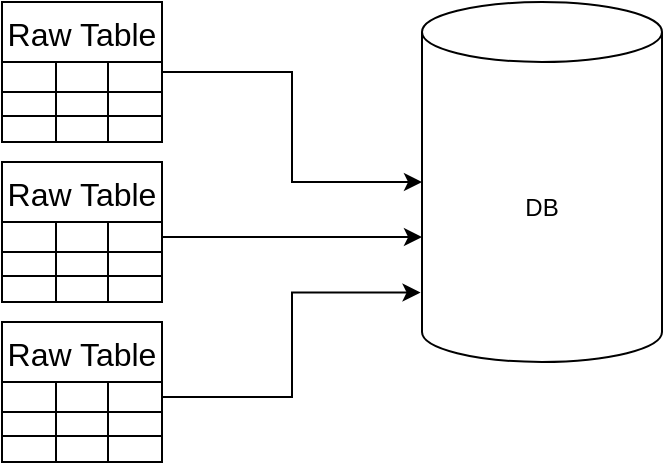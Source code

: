 <mxfile version="21.2.9" type="github">
  <diagram name="Page-1" id="itXvB60ISjNfNaF0H8Bf">
    <mxGraphModel dx="1008" dy="646" grid="1" gridSize="10" guides="1" tooltips="1" connect="1" arrows="1" fold="1" page="1" pageScale="1" pageWidth="850" pageHeight="1100" math="0" shadow="0">
      <root>
        <mxCell id="0" />
        <mxCell id="1" parent="0" />
        <mxCell id="gFEelxLtCZG7aMDX4lq9-1" value="DB" style="shape=cylinder3;whiteSpace=wrap;html=1;boundedLbl=1;backgroundOutline=1;size=15;" vertex="1" parent="1">
          <mxGeometry x="250" y="40" width="120" height="180" as="geometry" />
        </mxCell>
        <mxCell id="gFEelxLtCZG7aMDX4lq9-72" value="" style="edgeStyle=orthogonalEdgeStyle;rounded=0;orthogonalLoop=1;jettySize=auto;html=1;entryX=0;entryY=0.5;entryDx=0;entryDy=0;entryPerimeter=0;" edge="1" parent="1" source="gFEelxLtCZG7aMDX4lq9-28" target="gFEelxLtCZG7aMDX4lq9-1">
          <mxGeometry relative="1" as="geometry">
            <mxPoint x="180" y="75" as="targetPoint" />
          </mxGeometry>
        </mxCell>
        <mxCell id="gFEelxLtCZG7aMDX4lq9-28" value="Raw Table" style="shape=table;startSize=30;container=1;collapsible=0;childLayout=tableLayout;strokeColor=default;fontSize=16;" vertex="1" parent="1">
          <mxGeometry x="40" y="40" width="80" height="70" as="geometry" />
        </mxCell>
        <mxCell id="gFEelxLtCZG7aMDX4lq9-29" value="" style="shape=tableRow;horizontal=0;startSize=0;swimlaneHead=0;swimlaneBody=0;strokeColor=inherit;top=0;left=0;bottom=0;right=0;collapsible=0;dropTarget=0;fillColor=none;points=[[0,0.5],[1,0.5]];portConstraint=eastwest;fontSize=16;" vertex="1" parent="gFEelxLtCZG7aMDX4lq9-28">
          <mxGeometry y="30" width="80" height="15" as="geometry" />
        </mxCell>
        <mxCell id="gFEelxLtCZG7aMDX4lq9-30" value="" style="shape=partialRectangle;html=1;whiteSpace=wrap;connectable=0;strokeColor=inherit;overflow=hidden;fillColor=none;top=0;left=0;bottom=0;right=0;pointerEvents=1;fontSize=16;" vertex="1" parent="gFEelxLtCZG7aMDX4lq9-29">
          <mxGeometry width="27" height="15" as="geometry">
            <mxRectangle width="27" height="15" as="alternateBounds" />
          </mxGeometry>
        </mxCell>
        <mxCell id="gFEelxLtCZG7aMDX4lq9-31" value="" style="shape=partialRectangle;html=1;whiteSpace=wrap;connectable=0;strokeColor=inherit;overflow=hidden;fillColor=none;top=0;left=0;bottom=0;right=0;pointerEvents=1;fontSize=16;" vertex="1" parent="gFEelxLtCZG7aMDX4lq9-29">
          <mxGeometry x="27" width="26" height="15" as="geometry">
            <mxRectangle width="26" height="15" as="alternateBounds" />
          </mxGeometry>
        </mxCell>
        <mxCell id="gFEelxLtCZG7aMDX4lq9-32" value="" style="shape=partialRectangle;html=1;whiteSpace=wrap;connectable=0;strokeColor=inherit;overflow=hidden;fillColor=none;top=0;left=0;bottom=0;right=0;pointerEvents=1;fontSize=16;" vertex="1" parent="gFEelxLtCZG7aMDX4lq9-29">
          <mxGeometry x="53" width="27" height="15" as="geometry">
            <mxRectangle width="27" height="15" as="alternateBounds" />
          </mxGeometry>
        </mxCell>
        <mxCell id="gFEelxLtCZG7aMDX4lq9-33" value="" style="shape=tableRow;horizontal=0;startSize=0;swimlaneHead=0;swimlaneBody=0;strokeColor=inherit;top=0;left=0;bottom=0;right=0;collapsible=0;dropTarget=0;fillColor=none;points=[[0,0.5],[1,0.5]];portConstraint=eastwest;fontSize=16;" vertex="1" parent="gFEelxLtCZG7aMDX4lq9-28">
          <mxGeometry y="45" width="80" height="12" as="geometry" />
        </mxCell>
        <mxCell id="gFEelxLtCZG7aMDX4lq9-34" value="" style="shape=partialRectangle;html=1;whiteSpace=wrap;connectable=0;strokeColor=inherit;overflow=hidden;fillColor=none;top=0;left=0;bottom=0;right=0;pointerEvents=1;fontSize=16;" vertex="1" parent="gFEelxLtCZG7aMDX4lq9-33">
          <mxGeometry width="27" height="12" as="geometry">
            <mxRectangle width="27" height="12" as="alternateBounds" />
          </mxGeometry>
        </mxCell>
        <mxCell id="gFEelxLtCZG7aMDX4lq9-35" value="" style="shape=partialRectangle;html=1;whiteSpace=wrap;connectable=0;strokeColor=inherit;overflow=hidden;fillColor=none;top=0;left=0;bottom=0;right=0;pointerEvents=1;fontSize=16;" vertex="1" parent="gFEelxLtCZG7aMDX4lq9-33">
          <mxGeometry x="27" width="26" height="12" as="geometry">
            <mxRectangle width="26" height="12" as="alternateBounds" />
          </mxGeometry>
        </mxCell>
        <mxCell id="gFEelxLtCZG7aMDX4lq9-36" value="" style="shape=partialRectangle;html=1;whiteSpace=wrap;connectable=0;strokeColor=inherit;overflow=hidden;fillColor=none;top=0;left=0;bottom=0;right=0;pointerEvents=1;fontSize=16;" vertex="1" parent="gFEelxLtCZG7aMDX4lq9-33">
          <mxGeometry x="53" width="27" height="12" as="geometry">
            <mxRectangle width="27" height="12" as="alternateBounds" />
          </mxGeometry>
        </mxCell>
        <mxCell id="gFEelxLtCZG7aMDX4lq9-37" value="" style="shape=tableRow;horizontal=0;startSize=0;swimlaneHead=0;swimlaneBody=0;strokeColor=inherit;top=0;left=0;bottom=0;right=0;collapsible=0;dropTarget=0;fillColor=none;points=[[0,0.5],[1,0.5]];portConstraint=eastwest;fontSize=16;" vertex="1" parent="gFEelxLtCZG7aMDX4lq9-28">
          <mxGeometry y="57" width="80" height="13" as="geometry" />
        </mxCell>
        <mxCell id="gFEelxLtCZG7aMDX4lq9-38" value="" style="shape=partialRectangle;html=1;whiteSpace=wrap;connectable=0;strokeColor=inherit;overflow=hidden;fillColor=none;top=0;left=0;bottom=0;right=0;pointerEvents=1;fontSize=16;" vertex="1" parent="gFEelxLtCZG7aMDX4lq9-37">
          <mxGeometry width="27" height="13" as="geometry">
            <mxRectangle width="27" height="13" as="alternateBounds" />
          </mxGeometry>
        </mxCell>
        <mxCell id="gFEelxLtCZG7aMDX4lq9-39" value="" style="shape=partialRectangle;html=1;whiteSpace=wrap;connectable=0;strokeColor=inherit;overflow=hidden;fillColor=none;top=0;left=0;bottom=0;right=0;pointerEvents=1;fontSize=16;" vertex="1" parent="gFEelxLtCZG7aMDX4lq9-37">
          <mxGeometry x="27" width="26" height="13" as="geometry">
            <mxRectangle width="26" height="13" as="alternateBounds" />
          </mxGeometry>
        </mxCell>
        <mxCell id="gFEelxLtCZG7aMDX4lq9-40" value="" style="shape=partialRectangle;html=1;whiteSpace=wrap;connectable=0;strokeColor=inherit;overflow=hidden;fillColor=none;top=0;left=0;bottom=0;right=0;pointerEvents=1;fontSize=16;" vertex="1" parent="gFEelxLtCZG7aMDX4lq9-37">
          <mxGeometry x="53" width="27" height="13" as="geometry">
            <mxRectangle width="27" height="13" as="alternateBounds" />
          </mxGeometry>
        </mxCell>
        <mxCell id="gFEelxLtCZG7aMDX4lq9-41" value="Raw Table" style="shape=table;startSize=30;container=1;collapsible=0;childLayout=tableLayout;strokeColor=default;fontSize=16;" vertex="1" parent="1">
          <mxGeometry x="40" y="120" width="80" height="70" as="geometry" />
        </mxCell>
        <mxCell id="gFEelxLtCZG7aMDX4lq9-42" value="" style="shape=tableRow;horizontal=0;startSize=0;swimlaneHead=0;swimlaneBody=0;strokeColor=inherit;top=0;left=0;bottom=0;right=0;collapsible=0;dropTarget=0;fillColor=none;points=[[0,0.5],[1,0.5]];portConstraint=eastwest;fontSize=16;" vertex="1" parent="gFEelxLtCZG7aMDX4lq9-41">
          <mxGeometry y="30" width="80" height="15" as="geometry" />
        </mxCell>
        <mxCell id="gFEelxLtCZG7aMDX4lq9-43" value="" style="shape=partialRectangle;html=1;whiteSpace=wrap;connectable=0;strokeColor=inherit;overflow=hidden;fillColor=none;top=0;left=0;bottom=0;right=0;pointerEvents=1;fontSize=16;" vertex="1" parent="gFEelxLtCZG7aMDX4lq9-42">
          <mxGeometry width="27" height="15" as="geometry">
            <mxRectangle width="27" height="15" as="alternateBounds" />
          </mxGeometry>
        </mxCell>
        <mxCell id="gFEelxLtCZG7aMDX4lq9-44" value="" style="shape=partialRectangle;html=1;whiteSpace=wrap;connectable=0;strokeColor=inherit;overflow=hidden;fillColor=none;top=0;left=0;bottom=0;right=0;pointerEvents=1;fontSize=16;" vertex="1" parent="gFEelxLtCZG7aMDX4lq9-42">
          <mxGeometry x="27" width="26" height="15" as="geometry">
            <mxRectangle width="26" height="15" as="alternateBounds" />
          </mxGeometry>
        </mxCell>
        <mxCell id="gFEelxLtCZG7aMDX4lq9-45" value="" style="shape=partialRectangle;html=1;whiteSpace=wrap;connectable=0;strokeColor=inherit;overflow=hidden;fillColor=none;top=0;left=0;bottom=0;right=0;pointerEvents=1;fontSize=16;" vertex="1" parent="gFEelxLtCZG7aMDX4lq9-42">
          <mxGeometry x="53" width="27" height="15" as="geometry">
            <mxRectangle width="27" height="15" as="alternateBounds" />
          </mxGeometry>
        </mxCell>
        <mxCell id="gFEelxLtCZG7aMDX4lq9-46" value="" style="shape=tableRow;horizontal=0;startSize=0;swimlaneHead=0;swimlaneBody=0;strokeColor=inherit;top=0;left=0;bottom=0;right=0;collapsible=0;dropTarget=0;fillColor=none;points=[[0,0.5],[1,0.5]];portConstraint=eastwest;fontSize=16;" vertex="1" parent="gFEelxLtCZG7aMDX4lq9-41">
          <mxGeometry y="45" width="80" height="12" as="geometry" />
        </mxCell>
        <mxCell id="gFEelxLtCZG7aMDX4lq9-47" value="" style="shape=partialRectangle;html=1;whiteSpace=wrap;connectable=0;strokeColor=inherit;overflow=hidden;fillColor=none;top=0;left=0;bottom=0;right=0;pointerEvents=1;fontSize=16;" vertex="1" parent="gFEelxLtCZG7aMDX4lq9-46">
          <mxGeometry width="27" height="12" as="geometry">
            <mxRectangle width="27" height="12" as="alternateBounds" />
          </mxGeometry>
        </mxCell>
        <mxCell id="gFEelxLtCZG7aMDX4lq9-48" value="" style="shape=partialRectangle;html=1;whiteSpace=wrap;connectable=0;strokeColor=inherit;overflow=hidden;fillColor=none;top=0;left=0;bottom=0;right=0;pointerEvents=1;fontSize=16;" vertex="1" parent="gFEelxLtCZG7aMDX4lq9-46">
          <mxGeometry x="27" width="26" height="12" as="geometry">
            <mxRectangle width="26" height="12" as="alternateBounds" />
          </mxGeometry>
        </mxCell>
        <mxCell id="gFEelxLtCZG7aMDX4lq9-49" value="" style="shape=partialRectangle;html=1;whiteSpace=wrap;connectable=0;strokeColor=inherit;overflow=hidden;fillColor=none;top=0;left=0;bottom=0;right=0;pointerEvents=1;fontSize=16;" vertex="1" parent="gFEelxLtCZG7aMDX4lq9-46">
          <mxGeometry x="53" width="27" height="12" as="geometry">
            <mxRectangle width="27" height="12" as="alternateBounds" />
          </mxGeometry>
        </mxCell>
        <mxCell id="gFEelxLtCZG7aMDX4lq9-50" value="" style="shape=tableRow;horizontal=0;startSize=0;swimlaneHead=0;swimlaneBody=0;strokeColor=inherit;top=0;left=0;bottom=0;right=0;collapsible=0;dropTarget=0;fillColor=none;points=[[0,0.5],[1,0.5]];portConstraint=eastwest;fontSize=16;" vertex="1" parent="gFEelxLtCZG7aMDX4lq9-41">
          <mxGeometry y="57" width="80" height="13" as="geometry" />
        </mxCell>
        <mxCell id="gFEelxLtCZG7aMDX4lq9-51" value="" style="shape=partialRectangle;html=1;whiteSpace=wrap;connectable=0;strokeColor=inherit;overflow=hidden;fillColor=none;top=0;left=0;bottom=0;right=0;pointerEvents=1;fontSize=16;" vertex="1" parent="gFEelxLtCZG7aMDX4lq9-50">
          <mxGeometry width="27" height="13" as="geometry">
            <mxRectangle width="27" height="13" as="alternateBounds" />
          </mxGeometry>
        </mxCell>
        <mxCell id="gFEelxLtCZG7aMDX4lq9-52" value="" style="shape=partialRectangle;html=1;whiteSpace=wrap;connectable=0;strokeColor=inherit;overflow=hidden;fillColor=none;top=0;left=0;bottom=0;right=0;pointerEvents=1;fontSize=16;" vertex="1" parent="gFEelxLtCZG7aMDX4lq9-50">
          <mxGeometry x="27" width="26" height="13" as="geometry">
            <mxRectangle width="26" height="13" as="alternateBounds" />
          </mxGeometry>
        </mxCell>
        <mxCell id="gFEelxLtCZG7aMDX4lq9-53" value="" style="shape=partialRectangle;html=1;whiteSpace=wrap;connectable=0;strokeColor=inherit;overflow=hidden;fillColor=none;top=0;left=0;bottom=0;right=0;pointerEvents=1;fontSize=16;" vertex="1" parent="gFEelxLtCZG7aMDX4lq9-50">
          <mxGeometry x="53" width="27" height="13" as="geometry">
            <mxRectangle width="27" height="13" as="alternateBounds" />
          </mxGeometry>
        </mxCell>
        <mxCell id="gFEelxLtCZG7aMDX4lq9-54" value="Raw Table" style="shape=table;startSize=30;container=1;collapsible=0;childLayout=tableLayout;strokeColor=default;fontSize=16;" vertex="1" parent="1">
          <mxGeometry x="40" y="200" width="80" height="70" as="geometry" />
        </mxCell>
        <mxCell id="gFEelxLtCZG7aMDX4lq9-55" value="" style="shape=tableRow;horizontal=0;startSize=0;swimlaneHead=0;swimlaneBody=0;strokeColor=inherit;top=0;left=0;bottom=0;right=0;collapsible=0;dropTarget=0;fillColor=none;points=[[0,0.5],[1,0.5]];portConstraint=eastwest;fontSize=16;" vertex="1" parent="gFEelxLtCZG7aMDX4lq9-54">
          <mxGeometry y="30" width="80" height="15" as="geometry" />
        </mxCell>
        <mxCell id="gFEelxLtCZG7aMDX4lq9-56" value="" style="shape=partialRectangle;html=1;whiteSpace=wrap;connectable=0;strokeColor=inherit;overflow=hidden;fillColor=none;top=0;left=0;bottom=0;right=0;pointerEvents=1;fontSize=16;" vertex="1" parent="gFEelxLtCZG7aMDX4lq9-55">
          <mxGeometry width="27" height="15" as="geometry">
            <mxRectangle width="27" height="15" as="alternateBounds" />
          </mxGeometry>
        </mxCell>
        <mxCell id="gFEelxLtCZG7aMDX4lq9-57" value="" style="shape=partialRectangle;html=1;whiteSpace=wrap;connectable=0;strokeColor=inherit;overflow=hidden;fillColor=none;top=0;left=0;bottom=0;right=0;pointerEvents=1;fontSize=16;" vertex="1" parent="gFEelxLtCZG7aMDX4lq9-55">
          <mxGeometry x="27" width="26" height="15" as="geometry">
            <mxRectangle width="26" height="15" as="alternateBounds" />
          </mxGeometry>
        </mxCell>
        <mxCell id="gFEelxLtCZG7aMDX4lq9-58" value="" style="shape=partialRectangle;html=1;whiteSpace=wrap;connectable=0;strokeColor=inherit;overflow=hidden;fillColor=none;top=0;left=0;bottom=0;right=0;pointerEvents=1;fontSize=16;" vertex="1" parent="gFEelxLtCZG7aMDX4lq9-55">
          <mxGeometry x="53" width="27" height="15" as="geometry">
            <mxRectangle width="27" height="15" as="alternateBounds" />
          </mxGeometry>
        </mxCell>
        <mxCell id="gFEelxLtCZG7aMDX4lq9-59" value="" style="shape=tableRow;horizontal=0;startSize=0;swimlaneHead=0;swimlaneBody=0;strokeColor=inherit;top=0;left=0;bottom=0;right=0;collapsible=0;dropTarget=0;fillColor=none;points=[[0,0.5],[1,0.5]];portConstraint=eastwest;fontSize=16;" vertex="1" parent="gFEelxLtCZG7aMDX4lq9-54">
          <mxGeometry y="45" width="80" height="12" as="geometry" />
        </mxCell>
        <mxCell id="gFEelxLtCZG7aMDX4lq9-60" value="" style="shape=partialRectangle;html=1;whiteSpace=wrap;connectable=0;strokeColor=inherit;overflow=hidden;fillColor=none;top=0;left=0;bottom=0;right=0;pointerEvents=1;fontSize=16;" vertex="1" parent="gFEelxLtCZG7aMDX4lq9-59">
          <mxGeometry width="27" height="12" as="geometry">
            <mxRectangle width="27" height="12" as="alternateBounds" />
          </mxGeometry>
        </mxCell>
        <mxCell id="gFEelxLtCZG7aMDX4lq9-61" value="" style="shape=partialRectangle;html=1;whiteSpace=wrap;connectable=0;strokeColor=inherit;overflow=hidden;fillColor=none;top=0;left=0;bottom=0;right=0;pointerEvents=1;fontSize=16;" vertex="1" parent="gFEelxLtCZG7aMDX4lq9-59">
          <mxGeometry x="27" width="26" height="12" as="geometry">
            <mxRectangle width="26" height="12" as="alternateBounds" />
          </mxGeometry>
        </mxCell>
        <mxCell id="gFEelxLtCZG7aMDX4lq9-62" value="" style="shape=partialRectangle;html=1;whiteSpace=wrap;connectable=0;strokeColor=inherit;overflow=hidden;fillColor=none;top=0;left=0;bottom=0;right=0;pointerEvents=1;fontSize=16;" vertex="1" parent="gFEelxLtCZG7aMDX4lq9-59">
          <mxGeometry x="53" width="27" height="12" as="geometry">
            <mxRectangle width="27" height="12" as="alternateBounds" />
          </mxGeometry>
        </mxCell>
        <mxCell id="gFEelxLtCZG7aMDX4lq9-63" value="" style="shape=tableRow;horizontal=0;startSize=0;swimlaneHead=0;swimlaneBody=0;strokeColor=inherit;top=0;left=0;bottom=0;right=0;collapsible=0;dropTarget=0;fillColor=none;points=[[0,0.5],[1,0.5]];portConstraint=eastwest;fontSize=16;" vertex="1" parent="gFEelxLtCZG7aMDX4lq9-54">
          <mxGeometry y="57" width="80" height="13" as="geometry" />
        </mxCell>
        <mxCell id="gFEelxLtCZG7aMDX4lq9-64" value="" style="shape=partialRectangle;html=1;whiteSpace=wrap;connectable=0;strokeColor=inherit;overflow=hidden;fillColor=none;top=0;left=0;bottom=0;right=0;pointerEvents=1;fontSize=16;" vertex="1" parent="gFEelxLtCZG7aMDX4lq9-63">
          <mxGeometry width="27" height="13" as="geometry">
            <mxRectangle width="27" height="13" as="alternateBounds" />
          </mxGeometry>
        </mxCell>
        <mxCell id="gFEelxLtCZG7aMDX4lq9-65" value="" style="shape=partialRectangle;html=1;whiteSpace=wrap;connectable=0;strokeColor=inherit;overflow=hidden;fillColor=none;top=0;left=0;bottom=0;right=0;pointerEvents=1;fontSize=16;" vertex="1" parent="gFEelxLtCZG7aMDX4lq9-63">
          <mxGeometry x="27" width="26" height="13" as="geometry">
            <mxRectangle width="26" height="13" as="alternateBounds" />
          </mxGeometry>
        </mxCell>
        <mxCell id="gFEelxLtCZG7aMDX4lq9-66" value="" style="shape=partialRectangle;html=1;whiteSpace=wrap;connectable=0;strokeColor=inherit;overflow=hidden;fillColor=none;top=0;left=0;bottom=0;right=0;pointerEvents=1;fontSize=16;" vertex="1" parent="gFEelxLtCZG7aMDX4lq9-63">
          <mxGeometry x="53" width="27" height="13" as="geometry">
            <mxRectangle width="27" height="13" as="alternateBounds" />
          </mxGeometry>
        </mxCell>
        <mxCell id="gFEelxLtCZG7aMDX4lq9-73" style="edgeStyle=orthogonalEdgeStyle;rounded=0;orthogonalLoop=1;jettySize=auto;html=1;entryX=0;entryY=0.653;entryDx=0;entryDy=0;entryPerimeter=0;" edge="1" parent="1" source="gFEelxLtCZG7aMDX4lq9-42" target="gFEelxLtCZG7aMDX4lq9-1">
          <mxGeometry relative="1" as="geometry" />
        </mxCell>
        <mxCell id="gFEelxLtCZG7aMDX4lq9-74" style="edgeStyle=orthogonalEdgeStyle;rounded=0;orthogonalLoop=1;jettySize=auto;html=1;entryX=-0.006;entryY=0.807;entryDx=0;entryDy=0;entryPerimeter=0;" edge="1" parent="1" source="gFEelxLtCZG7aMDX4lq9-55" target="gFEelxLtCZG7aMDX4lq9-1">
          <mxGeometry relative="1" as="geometry" />
        </mxCell>
      </root>
    </mxGraphModel>
  </diagram>
</mxfile>
